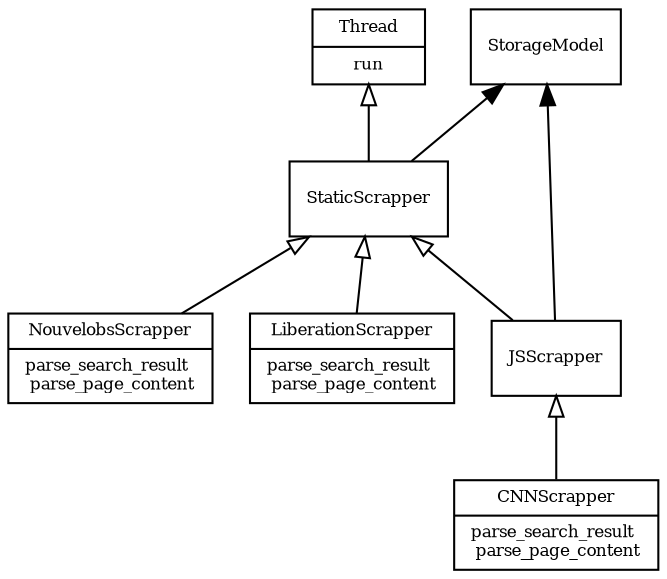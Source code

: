 digraph G {
        fontsize = 8
        rankdir = "BT"
        dpi=200

        node [
                fontsize = 8
                shape = "record"
            ]

  edge [
                arrowhead = "empty"
        ]

"Thread" [
 label = "{Thread|run}"
]

"NouvelobsScrapper"[
    label="{NouvelobsScrapper| parse_search_result \l parse_page_content}"
]

"CNNScrapper"[
    label="{CNNScrapper| parse_search_result \l parse_page_content}"
]

"LiberationScrapper"[
    label="{LiberationScrapper| parse_search_result \l parse_page_content}"
]

"JSScrapper" -> "StaticScrapper"
"StaticScrapper" -> "Thread"
"CNNScrapper" -> "JSScrapper"
"NouvelobsScrapper" -> "StaticScrapper"
"LiberationScrapper" -> "StaticScrapper"

  edge [
                arrowhead = "normal"
        ]

"StaticScrapper" -> "StorageModel"
"JSScrapper" -> "StorageModel"

}